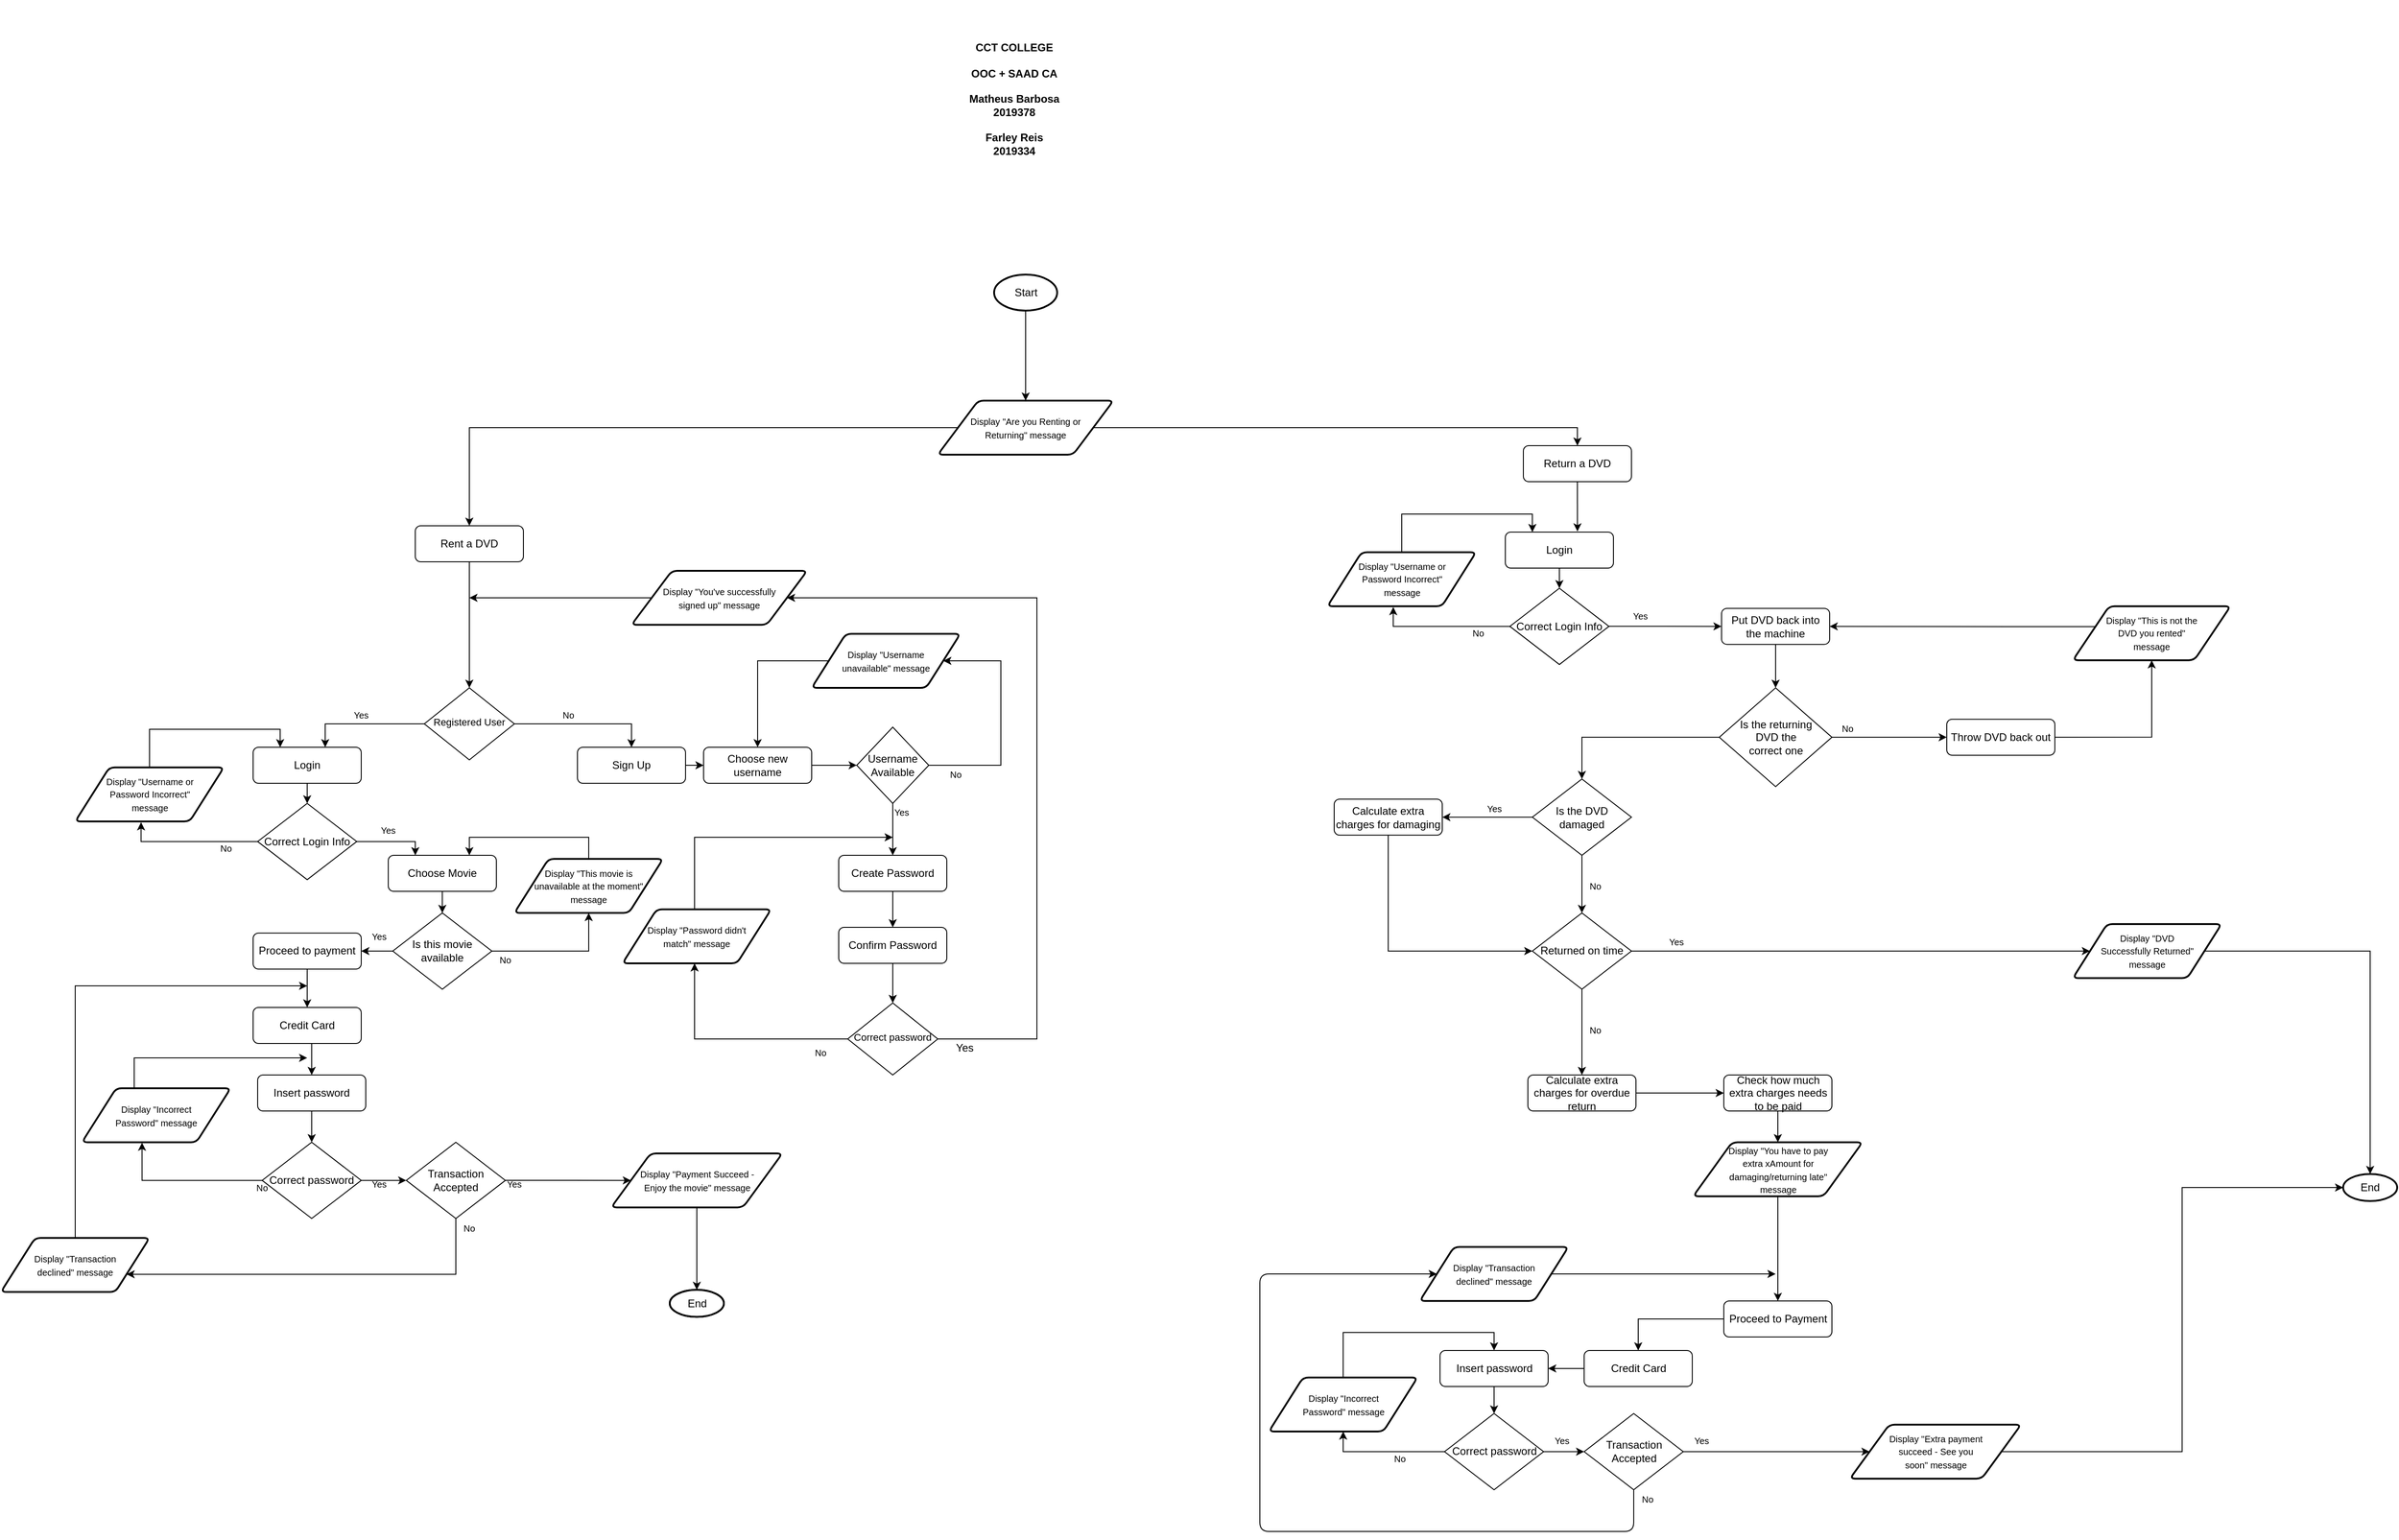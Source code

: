 <mxfile version="14.6.6" type="github">
  <diagram id="C5RBs43oDa-KdzZeNtuy" name="Page-1">
    <mxGraphModel dx="1106" dy="482" grid="1" gridSize="10" guides="1" tooltips="1" connect="1" arrows="1" fold="1" page="1" pageScale="1" pageWidth="827" pageHeight="1169" math="0" shadow="0">
      <root>
        <mxCell id="WIyWlLk6GJQsqaUBKTNV-0" />
        <mxCell id="WIyWlLk6GJQsqaUBKTNV-1" parent="WIyWlLk6GJQsqaUBKTNV-0" />
        <mxCell id="JfCPqrpS5iiKMBhqP7LI-0" style="edgeStyle=orthogonalEdgeStyle;rounded=0;orthogonalLoop=1;jettySize=auto;html=1;exitX=0.5;exitY=1;exitDx=0;exitDy=0;entryX=0.5;entryY=0;entryDx=0;entryDy=0;" parent="WIyWlLk6GJQsqaUBKTNV-1" source="JfCPqrpS5iiKMBhqP7LI-1" target="JfCPqrpS5iiKMBhqP7LI-4" edge="1">
          <mxGeometry relative="1" as="geometry" />
        </mxCell>
        <mxCell id="JfCPqrpS5iiKMBhqP7LI-1" value="Rent a DVD" style="rounded=1;whiteSpace=wrap;html=1;fontSize=12;glass=0;strokeWidth=1;shadow=0;" parent="WIyWlLk6GJQsqaUBKTNV-1" vertex="1">
          <mxGeometry x="470" y="1169" width="120" height="40" as="geometry" />
        </mxCell>
        <mxCell id="JfCPqrpS5iiKMBhqP7LI-2" style="edgeStyle=orthogonalEdgeStyle;rounded=0;orthogonalLoop=1;jettySize=auto;html=1;exitX=1;exitY=0.5;exitDx=0;exitDy=0;entryX=0.5;entryY=0;entryDx=0;entryDy=0;" parent="WIyWlLk6GJQsqaUBKTNV-1" source="JfCPqrpS5iiKMBhqP7LI-4" target="JfCPqrpS5iiKMBhqP7LI-5" edge="1">
          <mxGeometry relative="1" as="geometry" />
        </mxCell>
        <mxCell id="JfCPqrpS5iiKMBhqP7LI-3" style="edgeStyle=orthogonalEdgeStyle;rounded=0;orthogonalLoop=1;jettySize=auto;html=1;exitX=0;exitY=0.5;exitDx=0;exitDy=0;" parent="WIyWlLk6GJQsqaUBKTNV-1" source="JfCPqrpS5iiKMBhqP7LI-4" target="JfCPqrpS5iiKMBhqP7LI-27" edge="1">
          <mxGeometry relative="1" as="geometry">
            <Array as="points">
              <mxPoint x="370" y="1389" />
            </Array>
          </mxGeometry>
        </mxCell>
        <mxCell id="JfCPqrpS5iiKMBhqP7LI-4" value="&lt;font style=&quot;font-size: 11px&quot;&gt;Registered User&lt;/font&gt;" style="rhombus;whiteSpace=wrap;html=1;shadow=0;fontFamily=Helvetica;fontSize=12;align=center;strokeWidth=1;spacing=6;spacingTop=-4;" parent="WIyWlLk6GJQsqaUBKTNV-1" vertex="1">
          <mxGeometry x="480" y="1349" width="100" height="80" as="geometry" />
        </mxCell>
        <mxCell id="JfCPqrpS5iiKMBhqP7LI-5" value="Sign Up" style="rounded=1;whiteSpace=wrap;html=1;fontSize=12;glass=0;strokeWidth=1;shadow=0;" parent="WIyWlLk6GJQsqaUBKTNV-1" vertex="1">
          <mxGeometry x="650" y="1415" width="120" height="40" as="geometry" />
        </mxCell>
        <mxCell id="JfCPqrpS5iiKMBhqP7LI-7" value="" style="endArrow=classic;html=1;exitX=1;exitY=0.5;exitDx=0;exitDy=0;entryX=0;entryY=0.5;entryDx=0;entryDy=0;" parent="WIyWlLk6GJQsqaUBKTNV-1" source="JfCPqrpS5iiKMBhqP7LI-5" target="JfCPqrpS5iiKMBhqP7LI-9" edge="1">
          <mxGeometry width="50" height="50" relative="1" as="geometry">
            <mxPoint x="624" y="1535" as="sourcePoint" />
            <mxPoint x="904" y="1475" as="targetPoint" />
          </mxGeometry>
        </mxCell>
        <mxCell id="JfCPqrpS5iiKMBhqP7LI-8" style="edgeStyle=orthogonalEdgeStyle;rounded=0;orthogonalLoop=1;jettySize=auto;html=1;exitX=1;exitY=0.5;exitDx=0;exitDy=0;strokeColor=#000000;" parent="WIyWlLk6GJQsqaUBKTNV-1" source="JfCPqrpS5iiKMBhqP7LI-9" target="JfCPqrpS5iiKMBhqP7LI-13" edge="1">
          <mxGeometry relative="1" as="geometry">
            <mxPoint x="1144" y="1475.588" as="targetPoint" />
          </mxGeometry>
        </mxCell>
        <mxCell id="JfCPqrpS5iiKMBhqP7LI-9" value="Choose new username" style="rounded=1;whiteSpace=wrap;html=1;fillColor=#FFFFFF;" parent="WIyWlLk6GJQsqaUBKTNV-1" vertex="1">
          <mxGeometry x="790" y="1415" width="120" height="40" as="geometry" />
        </mxCell>
        <mxCell id="JfCPqrpS5iiKMBhqP7LI-10" value="&lt;font style=&quot;font-size: 10px&quot;&gt;No&lt;/font&gt;" style="text;html=1;strokeColor=none;fillColor=none;align=center;verticalAlign=middle;whiteSpace=wrap;rounded=0;" parent="WIyWlLk6GJQsqaUBKTNV-1" vertex="1">
          <mxGeometry x="620" y="1369" width="40" height="20" as="geometry" />
        </mxCell>
        <mxCell id="JfCPqrpS5iiKMBhqP7LI-11" style="edgeStyle=orthogonalEdgeStyle;rounded=0;orthogonalLoop=1;jettySize=auto;html=1;exitX=0.5;exitY=1;exitDx=0;exitDy=0;strokeColor=#000000;" parent="WIyWlLk6GJQsqaUBKTNV-1" source="JfCPqrpS5iiKMBhqP7LI-13" edge="1">
          <mxGeometry relative="1" as="geometry">
            <mxPoint x="1000" y="1535" as="targetPoint" />
          </mxGeometry>
        </mxCell>
        <mxCell id="JfCPqrpS5iiKMBhqP7LI-89" style="edgeStyle=orthogonalEdgeStyle;rounded=0;orthogonalLoop=1;jettySize=auto;html=1;exitX=1;exitY=0.5;exitDx=0;exitDy=0;entryX=1;entryY=0.5;entryDx=0;entryDy=0;" parent="WIyWlLk6GJQsqaUBKTNV-1" source="JfCPqrpS5iiKMBhqP7LI-13" target="JfCPqrpS5iiKMBhqP7LI-64" edge="1">
          <mxGeometry relative="1" as="geometry">
            <Array as="points">
              <mxPoint x="1120" y="1435" />
              <mxPoint x="1120" y="1319" />
            </Array>
          </mxGeometry>
        </mxCell>
        <mxCell id="JfCPqrpS5iiKMBhqP7LI-13" value="Username Available" style="rhombus;whiteSpace=wrap;html=1;" parent="WIyWlLk6GJQsqaUBKTNV-1" vertex="1">
          <mxGeometry x="960" y="1392.64" width="80" height="84.71" as="geometry" />
        </mxCell>
        <mxCell id="JfCPqrpS5iiKMBhqP7LI-14" value="&lt;font style=&quot;font-size: 10px&quot;&gt;Yes&lt;/font&gt;" style="text;html=1;strokeColor=none;fillColor=none;align=center;verticalAlign=middle;whiteSpace=wrap;rounded=0;" parent="WIyWlLk6GJQsqaUBKTNV-1" vertex="1">
          <mxGeometry x="990" y="1477.35" width="40" height="20" as="geometry" />
        </mxCell>
        <mxCell id="JfCPqrpS5iiKMBhqP7LI-15" value="Create Password" style="rounded=1;whiteSpace=wrap;html=1;fillColor=#FFFFFF;" parent="WIyWlLk6GJQsqaUBKTNV-1" vertex="1">
          <mxGeometry x="940" y="1535" width="120" height="40" as="geometry" />
        </mxCell>
        <mxCell id="JfCPqrpS5iiKMBhqP7LI-16" value="" style="endArrow=classic;html=1;strokeColor=#000000;exitX=0.5;exitY=1;exitDx=0;exitDy=0;" parent="WIyWlLk6GJQsqaUBKTNV-1" source="JfCPqrpS5iiKMBhqP7LI-23" edge="1">
          <mxGeometry width="50" height="50" relative="1" as="geometry">
            <mxPoint x="890" y="1475" as="sourcePoint" />
            <mxPoint x="1000" y="1635" as="targetPoint" />
          </mxGeometry>
        </mxCell>
        <mxCell id="JfCPqrpS5iiKMBhqP7LI-17" style="edgeStyle=orthogonalEdgeStyle;rounded=0;orthogonalLoop=1;jettySize=auto;html=1;exitX=0.5;exitY=1;exitDx=0;exitDy=0;strokeColor=#000000;entryX=0.5;entryY=0;entryDx=0;entryDy=0;" parent="WIyWlLk6GJQsqaUBKTNV-1" source="JfCPqrpS5iiKMBhqP7LI-23" target="JfCPqrpS5iiKMBhqP7LI-20" edge="1">
          <mxGeometry relative="1" as="geometry">
            <mxPoint x="1000.333" y="1675" as="targetPoint" />
          </mxGeometry>
        </mxCell>
        <mxCell id="JfCPqrpS5iiKMBhqP7LI-18" style="edgeStyle=orthogonalEdgeStyle;rounded=0;orthogonalLoop=1;jettySize=auto;html=1;exitX=0;exitY=0.5;exitDx=0;exitDy=0;strokeColor=#000000;" parent="WIyWlLk6GJQsqaUBKTNV-1" source="JfCPqrpS5iiKMBhqP7LI-65" edge="1">
          <mxGeometry relative="1" as="geometry">
            <mxPoint x="1000" y="1515" as="targetPoint" />
            <Array as="points">
              <mxPoint x="780" y="1515" />
            </Array>
          </mxGeometry>
        </mxCell>
        <mxCell id="JfCPqrpS5iiKMBhqP7LI-19" style="edgeStyle=orthogonalEdgeStyle;rounded=0;orthogonalLoop=1;jettySize=auto;html=1;exitX=1;exitY=0.5;exitDx=0;exitDy=0;" parent="WIyWlLk6GJQsqaUBKTNV-1" source="JfCPqrpS5iiKMBhqP7LI-67" edge="1">
          <mxGeometry relative="1" as="geometry">
            <mxPoint x="530" y="1249" as="targetPoint" />
            <Array as="points" />
          </mxGeometry>
        </mxCell>
        <mxCell id="JfCPqrpS5iiKMBhqP7LI-20" value="&lt;font style=&quot;font-size: 11px&quot;&gt;Correct password&lt;/font&gt;" style="rhombus;whiteSpace=wrap;html=1;shadow=0;fontFamily=Helvetica;fontSize=12;align=center;strokeWidth=1;spacing=6;spacingTop=-4;" parent="WIyWlLk6GJQsqaUBKTNV-1" vertex="1">
          <mxGeometry x="950" y="1699" width="100" height="80" as="geometry" />
        </mxCell>
        <mxCell id="JfCPqrpS5iiKMBhqP7LI-21" value="&lt;font style=&quot;font-size: 10px&quot;&gt;No&lt;/font&gt;" style="text;html=1;strokeColor=none;fillColor=none;align=center;verticalAlign=middle;whiteSpace=wrap;rounded=0;" parent="WIyWlLk6GJQsqaUBKTNV-1" vertex="1">
          <mxGeometry x="900" y="1744" width="40" height="20" as="geometry" />
        </mxCell>
        <mxCell id="JfCPqrpS5iiKMBhqP7LI-22" value="&lt;font style=&quot;font-size: 10px&quot;&gt;No&lt;/font&gt;" style="text;html=1;strokeColor=none;fillColor=none;align=center;verticalAlign=middle;whiteSpace=wrap;rounded=0;" parent="WIyWlLk6GJQsqaUBKTNV-1" vertex="1">
          <mxGeometry x="1050" y="1435" width="40" height="20" as="geometry" />
        </mxCell>
        <mxCell id="JfCPqrpS5iiKMBhqP7LI-23" value="Confirm Password" style="rounded=1;whiteSpace=wrap;html=1;fillColor=#FFFFFF;" parent="WIyWlLk6GJQsqaUBKTNV-1" vertex="1">
          <mxGeometry x="940" y="1615" width="120" height="40" as="geometry" />
        </mxCell>
        <mxCell id="JfCPqrpS5iiKMBhqP7LI-24" value="" style="endArrow=classic;html=1;strokeColor=#000000;exitX=0.5;exitY=1;exitDx=0;exitDy=0;" parent="WIyWlLk6GJQsqaUBKTNV-1" source="JfCPqrpS5iiKMBhqP7LI-15" target="JfCPqrpS5iiKMBhqP7LI-23" edge="1">
          <mxGeometry width="50" height="50" relative="1" as="geometry">
            <mxPoint x="1000.0" y="1575" as="sourcePoint" />
            <mxPoint x="1000.0" y="1635" as="targetPoint" />
          </mxGeometry>
        </mxCell>
        <mxCell id="JfCPqrpS5iiKMBhqP7LI-25" value="Yes" style="text;html=1;strokeColor=none;fillColor=none;align=center;verticalAlign=middle;whiteSpace=wrap;rounded=0;" parent="WIyWlLk6GJQsqaUBKTNV-1" vertex="1">
          <mxGeometry x="1060" y="1739" width="40" height="20" as="geometry" />
        </mxCell>
        <mxCell id="JfCPqrpS5iiKMBhqP7LI-26" style="edgeStyle=orthogonalEdgeStyle;rounded=0;orthogonalLoop=1;jettySize=auto;html=1;exitX=0.5;exitY=1;exitDx=0;exitDy=0;entryX=0.5;entryY=0;entryDx=0;entryDy=0;" parent="WIyWlLk6GJQsqaUBKTNV-1" source="JfCPqrpS5iiKMBhqP7LI-27" target="JfCPqrpS5iiKMBhqP7LI-31" edge="1">
          <mxGeometry relative="1" as="geometry" />
        </mxCell>
        <mxCell id="JfCPqrpS5iiKMBhqP7LI-27" value="Login" style="rounded=1;whiteSpace=wrap;html=1;fontSize=12;glass=0;strokeWidth=1;shadow=0;" parent="WIyWlLk6GJQsqaUBKTNV-1" vertex="1">
          <mxGeometry x="290" y="1415" width="120" height="40" as="geometry" />
        </mxCell>
        <mxCell id="JfCPqrpS5iiKMBhqP7LI-28" value="&lt;span style=&quot;font-size: 10px&quot;&gt;Yes&lt;/span&gt;" style="text;html=1;strokeColor=none;fillColor=none;align=center;verticalAlign=middle;whiteSpace=wrap;rounded=0;" parent="WIyWlLk6GJQsqaUBKTNV-1" vertex="1">
          <mxGeometry x="390" y="1369" width="40" height="20" as="geometry" />
        </mxCell>
        <mxCell id="JfCPqrpS5iiKMBhqP7LI-29" style="edgeStyle=orthogonalEdgeStyle;rounded=0;orthogonalLoop=1;jettySize=auto;html=1;exitX=1;exitY=0.5;exitDx=0;exitDy=0;entryX=0.25;entryY=0;entryDx=0;entryDy=0;" parent="WIyWlLk6GJQsqaUBKTNV-1" source="JfCPqrpS5iiKMBhqP7LI-31" target="JfCPqrpS5iiKMBhqP7LI-34" edge="1">
          <mxGeometry relative="1" as="geometry">
            <Array as="points">
              <mxPoint x="470" y="1520" />
            </Array>
          </mxGeometry>
        </mxCell>
        <mxCell id="JfCPqrpS5iiKMBhqP7LI-30" style="edgeStyle=orthogonalEdgeStyle;rounded=0;orthogonalLoop=1;jettySize=auto;html=1;exitX=0;exitY=0.5;exitDx=0;exitDy=0;entryX=0.443;entryY=1.015;entryDx=0;entryDy=0;entryPerimeter=0;" parent="WIyWlLk6GJQsqaUBKTNV-1" source="JfCPqrpS5iiKMBhqP7LI-31" target="JfCPqrpS5iiKMBhqP7LI-71" edge="1">
          <mxGeometry relative="1" as="geometry" />
        </mxCell>
        <mxCell id="JfCPqrpS5iiKMBhqP7LI-31" value="Correct Login Info" style="rhombus;whiteSpace=wrap;html=1;" parent="WIyWlLk6GJQsqaUBKTNV-1" vertex="1">
          <mxGeometry x="295" y="1477.35" width="110" height="84.71" as="geometry" />
        </mxCell>
        <mxCell id="JfCPqrpS5iiKMBhqP7LI-32" value="&lt;font style=&quot;font-size: 10px&quot;&gt;No&lt;/font&gt;" style="text;html=1;strokeColor=none;fillColor=none;align=center;verticalAlign=middle;whiteSpace=wrap;rounded=0;" parent="WIyWlLk6GJQsqaUBKTNV-1" vertex="1">
          <mxGeometry x="240" y="1517.35" width="40" height="20" as="geometry" />
        </mxCell>
        <mxCell id="JfCPqrpS5iiKMBhqP7LI-33" style="edgeStyle=orthogonalEdgeStyle;rounded=0;orthogonalLoop=1;jettySize=auto;html=1;exitX=0.5;exitY=1;exitDx=0;exitDy=0;entryX=0.5;entryY=0;entryDx=0;entryDy=0;" parent="WIyWlLk6GJQsqaUBKTNV-1" source="JfCPqrpS5iiKMBhqP7LI-34" target="JfCPqrpS5iiKMBhqP7LI-38" edge="1">
          <mxGeometry relative="1" as="geometry" />
        </mxCell>
        <mxCell id="JfCPqrpS5iiKMBhqP7LI-34" value="Choose Movie" style="rounded=1;whiteSpace=wrap;html=1;fontSize=12;glass=0;strokeWidth=1;shadow=0;" parent="WIyWlLk6GJQsqaUBKTNV-1" vertex="1">
          <mxGeometry x="440" y="1535" width="120" height="40" as="geometry" />
        </mxCell>
        <mxCell id="JfCPqrpS5iiKMBhqP7LI-35" value="&lt;span style=&quot;font-size: 10px&quot;&gt;Yes&lt;/span&gt;" style="text;html=1;strokeColor=none;fillColor=none;align=center;verticalAlign=middle;whiteSpace=wrap;rounded=0;" parent="WIyWlLk6GJQsqaUBKTNV-1" vertex="1">
          <mxGeometry x="420" y="1497.35" width="40" height="20" as="geometry" />
        </mxCell>
        <mxCell id="JfCPqrpS5iiKMBhqP7LI-36" style="edgeStyle=orthogonalEdgeStyle;rounded=0;orthogonalLoop=1;jettySize=auto;html=1;exitX=0;exitY=0.5;exitDx=0;exitDy=0;entryX=1;entryY=0.5;entryDx=0;entryDy=0;" parent="WIyWlLk6GJQsqaUBKTNV-1" source="JfCPqrpS5iiKMBhqP7LI-38" target="JfCPqrpS5iiKMBhqP7LI-41" edge="1">
          <mxGeometry relative="1" as="geometry" />
        </mxCell>
        <mxCell id="JfCPqrpS5iiKMBhqP7LI-37" style="edgeStyle=orthogonalEdgeStyle;rounded=0;orthogonalLoop=1;jettySize=auto;html=1;exitX=1;exitY=0.5;exitDx=0;exitDy=0;entryX=0.5;entryY=1;entryDx=0;entryDy=0;" parent="WIyWlLk6GJQsqaUBKTNV-1" source="JfCPqrpS5iiKMBhqP7LI-38" target="JfCPqrpS5iiKMBhqP7LI-73" edge="1">
          <mxGeometry relative="1" as="geometry" />
        </mxCell>
        <mxCell id="JfCPqrpS5iiKMBhqP7LI-38" value="Is this movie available" style="rhombus;whiteSpace=wrap;html=1;" parent="WIyWlLk6GJQsqaUBKTNV-1" vertex="1">
          <mxGeometry x="445" y="1599" width="110" height="84.71" as="geometry" />
        </mxCell>
        <mxCell id="JfCPqrpS5iiKMBhqP7LI-39" value="&lt;font style=&quot;font-size: 10px&quot;&gt;No&lt;/font&gt;" style="text;html=1;strokeColor=none;fillColor=none;align=center;verticalAlign=middle;whiteSpace=wrap;rounded=0;" parent="WIyWlLk6GJQsqaUBKTNV-1" vertex="1">
          <mxGeometry x="550" y="1641.36" width="40" height="20" as="geometry" />
        </mxCell>
        <mxCell id="JfCPqrpS5iiKMBhqP7LI-40" style="edgeStyle=orthogonalEdgeStyle;rounded=0;orthogonalLoop=1;jettySize=auto;html=1;exitX=0.5;exitY=1;exitDx=0;exitDy=0;" parent="WIyWlLk6GJQsqaUBKTNV-1" source="JfCPqrpS5iiKMBhqP7LI-41" edge="1">
          <mxGeometry relative="1" as="geometry">
            <mxPoint x="350" y="1704" as="targetPoint" />
          </mxGeometry>
        </mxCell>
        <mxCell id="JfCPqrpS5iiKMBhqP7LI-41" value="Proceed to payment" style="rounded=1;whiteSpace=wrap;html=1;fontSize=12;glass=0;strokeWidth=1;shadow=0;" parent="WIyWlLk6GJQsqaUBKTNV-1" vertex="1">
          <mxGeometry x="290" y="1621.36" width="120" height="40" as="geometry" />
        </mxCell>
        <mxCell id="JfCPqrpS5iiKMBhqP7LI-42" value="&lt;span style=&quot;font-size: 10px&quot;&gt;Yes&lt;/span&gt;" style="text;html=1;strokeColor=none;fillColor=none;align=center;verticalAlign=middle;whiteSpace=wrap;rounded=0;" parent="WIyWlLk6GJQsqaUBKTNV-1" vertex="1">
          <mxGeometry x="410" y="1615" width="40" height="20" as="geometry" />
        </mxCell>
        <mxCell id="PaC6_2iI37f2Zn_SKcgb-3" style="edgeStyle=orthogonalEdgeStyle;rounded=0;orthogonalLoop=1;jettySize=auto;html=1;exitX=0.5;exitY=1;exitDx=0;exitDy=0;entryX=0.5;entryY=0;entryDx=0;entryDy=0;" edge="1" parent="WIyWlLk6GJQsqaUBKTNV-1" source="JfCPqrpS5iiKMBhqP7LI-47" target="JfCPqrpS5iiKMBhqP7LI-53">
          <mxGeometry relative="1" as="geometry" />
        </mxCell>
        <mxCell id="JfCPqrpS5iiKMBhqP7LI-47" value="Credit Card" style="rounded=1;whiteSpace=wrap;html=1;fontSize=12;glass=0;strokeWidth=1;shadow=0;" parent="WIyWlLk6GJQsqaUBKTNV-1" vertex="1">
          <mxGeometry x="290" y="1704" width="120" height="40" as="geometry" />
        </mxCell>
        <mxCell id="JfCPqrpS5iiKMBhqP7LI-50" value="End" style="strokeWidth=2;html=1;shape=mxgraph.flowchart.start_1;whiteSpace=wrap;" parent="WIyWlLk6GJQsqaUBKTNV-1" vertex="1">
          <mxGeometry x="752.5" y="2017.65" width="60" height="30" as="geometry" />
        </mxCell>
        <mxCell id="JfCPqrpS5iiKMBhqP7LI-84" style="edgeStyle=orthogonalEdgeStyle;rounded=0;orthogonalLoop=1;jettySize=auto;html=1;exitX=0;exitY=0.5;exitDx=0;exitDy=0;entryX=0.5;entryY=0;entryDx=0;entryDy=0;startArrow=none;" parent="WIyWlLk6GJQsqaUBKTNV-1" source="JfCPqrpS5iiKMBhqP7LI-85" target="JfCPqrpS5iiKMBhqP7LI-1" edge="1">
          <mxGeometry relative="1" as="geometry" />
        </mxCell>
        <mxCell id="JfCPqrpS5iiKMBhqP7LI-87" style="edgeStyle=orthogonalEdgeStyle;rounded=0;orthogonalLoop=1;jettySize=auto;html=1;exitX=0.5;exitY=1;exitDx=0;exitDy=0;exitPerimeter=0;entryX=0.5;entryY=0;entryDx=0;entryDy=0;" parent="WIyWlLk6GJQsqaUBKTNV-1" source="JfCPqrpS5iiKMBhqP7LI-51" target="JfCPqrpS5iiKMBhqP7LI-85" edge="1">
          <mxGeometry relative="1" as="geometry" />
        </mxCell>
        <mxCell id="JfCPqrpS5iiKMBhqP7LI-51" value="Start" style="strokeWidth=2;html=1;shape=mxgraph.flowchart.start_1;whiteSpace=wrap;" parent="WIyWlLk6GJQsqaUBKTNV-1" vertex="1">
          <mxGeometry x="1112.5" y="890" width="70" height="40" as="geometry" />
        </mxCell>
        <mxCell id="PaC6_2iI37f2Zn_SKcgb-0" value="" style="edgeStyle=orthogonalEdgeStyle;rounded=0;orthogonalLoop=1;jettySize=auto;html=1;" edge="1" parent="WIyWlLk6GJQsqaUBKTNV-1" source="JfCPqrpS5iiKMBhqP7LI-53" target="JfCPqrpS5iiKMBhqP7LI-56">
          <mxGeometry relative="1" as="geometry" />
        </mxCell>
        <mxCell id="JfCPqrpS5iiKMBhqP7LI-53" value="Insert password" style="rounded=1;whiteSpace=wrap;html=1;fontSize=12;glass=0;strokeWidth=1;shadow=0;" parent="WIyWlLk6GJQsqaUBKTNV-1" vertex="1">
          <mxGeometry x="295" y="1779" width="120" height="40" as="geometry" />
        </mxCell>
        <mxCell id="JfCPqrpS5iiKMBhqP7LI-54" style="edgeStyle=orthogonalEdgeStyle;rounded=0;orthogonalLoop=1;jettySize=auto;html=1;exitX=1;exitY=0.5;exitDx=0;exitDy=0;entryX=0;entryY=0.5;entryDx=0;entryDy=0;" parent="WIyWlLk6GJQsqaUBKTNV-1" source="JfCPqrpS5iiKMBhqP7LI-56" target="JfCPqrpS5iiKMBhqP7LI-60" edge="1">
          <mxGeometry relative="1" as="geometry" />
        </mxCell>
        <mxCell id="PaC6_2iI37f2Zn_SKcgb-7" style="edgeStyle=orthogonalEdgeStyle;rounded=0;orthogonalLoop=1;jettySize=auto;html=1;exitX=0;exitY=0.5;exitDx=0;exitDy=0;entryX=0.404;entryY=1.008;entryDx=0;entryDy=0;entryPerimeter=0;" edge="1" parent="WIyWlLk6GJQsqaUBKTNV-1" source="JfCPqrpS5iiKMBhqP7LI-56" target="JfCPqrpS5iiKMBhqP7LI-75">
          <mxGeometry relative="1" as="geometry" />
        </mxCell>
        <mxCell id="JfCPqrpS5iiKMBhqP7LI-56" value="Correct password" style="rhombus;whiteSpace=wrap;html=1;" parent="WIyWlLk6GJQsqaUBKTNV-1" vertex="1">
          <mxGeometry x="300" y="1853.71" width="110" height="84.71" as="geometry" />
        </mxCell>
        <mxCell id="JfCPqrpS5iiKMBhqP7LI-57" value="&lt;font style=&quot;font-size: 10px&quot;&gt;No&lt;/font&gt;" style="text;html=1;strokeColor=none;fillColor=none;align=center;verticalAlign=middle;whiteSpace=wrap;rounded=0;" parent="WIyWlLk6GJQsqaUBKTNV-1" vertex="1">
          <mxGeometry x="280" y="1893.71" width="40" height="20" as="geometry" />
        </mxCell>
        <mxCell id="PaC6_2iI37f2Zn_SKcgb-8" style="edgeStyle=orthogonalEdgeStyle;rounded=0;orthogonalLoop=1;jettySize=auto;html=1;exitX=0.5;exitY=1;exitDx=0;exitDy=0;entryX=1;entryY=0.75;entryDx=0;entryDy=0;" edge="1" parent="WIyWlLk6GJQsqaUBKTNV-1" source="JfCPqrpS5iiKMBhqP7LI-60" target="JfCPqrpS5iiKMBhqP7LI-78">
          <mxGeometry relative="1" as="geometry">
            <Array as="points">
              <mxPoint x="515" y="2000" />
            </Array>
          </mxGeometry>
        </mxCell>
        <mxCell id="PaC6_2iI37f2Zn_SKcgb-11" value="" style="edgeStyle=orthogonalEdgeStyle;rounded=0;orthogonalLoop=1;jettySize=auto;html=1;" edge="1" parent="WIyWlLk6GJQsqaUBKTNV-1" source="JfCPqrpS5iiKMBhqP7LI-60" target="JfCPqrpS5iiKMBhqP7LI-77">
          <mxGeometry relative="1" as="geometry" />
        </mxCell>
        <mxCell id="JfCPqrpS5iiKMBhqP7LI-60" value="Transaction Accepted" style="rhombus;whiteSpace=wrap;html=1;" parent="WIyWlLk6GJQsqaUBKTNV-1" vertex="1">
          <mxGeometry x="460" y="1853.71" width="110" height="84.71" as="geometry" />
        </mxCell>
        <mxCell id="JfCPqrpS5iiKMBhqP7LI-61" value="&lt;span style=&quot;font-size: 10px&quot;&gt;Yes&lt;/span&gt;" style="text;html=1;strokeColor=none;fillColor=none;align=center;verticalAlign=middle;whiteSpace=wrap;rounded=0;" parent="WIyWlLk6GJQsqaUBKTNV-1" vertex="1">
          <mxGeometry x="410" y="1890" width="40" height="20" as="geometry" />
        </mxCell>
        <mxCell id="JfCPqrpS5iiKMBhqP7LI-63" style="edgeStyle=orthogonalEdgeStyle;rounded=0;orthogonalLoop=1;jettySize=auto;html=1;exitX=0;exitY=0.5;exitDx=0;exitDy=0;entryX=0.5;entryY=0;entryDx=0;entryDy=0;" parent="WIyWlLk6GJQsqaUBKTNV-1" source="JfCPqrpS5iiKMBhqP7LI-64" target="JfCPqrpS5iiKMBhqP7LI-9" edge="1">
          <mxGeometry relative="1" as="geometry">
            <Array as="points">
              <mxPoint x="850" y="1319" />
            </Array>
          </mxGeometry>
        </mxCell>
        <mxCell id="JfCPqrpS5iiKMBhqP7LI-64" value="&lt;font style=&quot;font-size: 10px&quot;&gt;Display &quot;Username&lt;br&gt;unavailable&quot; message&lt;/font&gt;" style="shape=parallelogram;html=1;strokeWidth=2;perimeter=parallelogramPerimeter;whiteSpace=wrap;rounded=1;arcSize=12;size=0.23;" parent="WIyWlLk6GJQsqaUBKTNV-1" vertex="1">
          <mxGeometry x="910" y="1289" width="165" height="60" as="geometry" />
        </mxCell>
        <mxCell id="JfCPqrpS5iiKMBhqP7LI-65" value="&lt;font style=&quot;font-size: 10px&quot;&gt;Display &quot;Password didn&#39;t&lt;br&gt;match&quot; message&lt;/font&gt;" style="shape=parallelogram;html=1;strokeWidth=2;perimeter=parallelogramPerimeter;whiteSpace=wrap;rounded=1;arcSize=12;size=0.23;" parent="WIyWlLk6GJQsqaUBKTNV-1" vertex="1">
          <mxGeometry x="700" y="1595" width="165" height="60" as="geometry" />
        </mxCell>
        <mxCell id="JfCPqrpS5iiKMBhqP7LI-66" style="edgeStyle=orthogonalEdgeStyle;rounded=0;orthogonalLoop=1;jettySize=auto;html=1;exitX=0;exitY=0.5;exitDx=0;exitDy=0;strokeColor=#000000;" parent="WIyWlLk6GJQsqaUBKTNV-1" source="JfCPqrpS5iiKMBhqP7LI-20" target="JfCPqrpS5iiKMBhqP7LI-65" edge="1">
          <mxGeometry relative="1" as="geometry">
            <mxPoint x="1000" y="1515" as="targetPoint" />
            <Array as="points">
              <mxPoint x="780" y="1739" />
            </Array>
            <mxPoint x="950" y="1739" as="sourcePoint" />
          </mxGeometry>
        </mxCell>
        <mxCell id="JfCPqrpS5iiKMBhqP7LI-67" value="&lt;font style=&quot;font-size: 10px&quot;&gt;Display &quot;You&#39;ve successfully&lt;br&gt;signed up&quot; message&lt;/font&gt;" style="shape=parallelogram;html=1;strokeWidth=2;perimeter=parallelogramPerimeter;whiteSpace=wrap;rounded=1;arcSize=12;size=0.23;" parent="WIyWlLk6GJQsqaUBKTNV-1" vertex="1">
          <mxGeometry x="710" y="1219" width="195" height="60" as="geometry" />
        </mxCell>
        <mxCell id="JfCPqrpS5iiKMBhqP7LI-68" style="edgeStyle=orthogonalEdgeStyle;rounded=0;orthogonalLoop=1;jettySize=auto;html=1;exitX=1;exitY=0.5;exitDx=0;exitDy=0;" parent="WIyWlLk6GJQsqaUBKTNV-1" source="JfCPqrpS5iiKMBhqP7LI-20" target="JfCPqrpS5iiKMBhqP7LI-67" edge="1">
          <mxGeometry relative="1" as="geometry">
            <mxPoint x="530" y="1249" as="targetPoint" />
            <mxPoint x="1050" y="1739" as="sourcePoint" />
            <Array as="points">
              <mxPoint x="1160" y="1739" />
              <mxPoint x="1160" y="1249" />
            </Array>
          </mxGeometry>
        </mxCell>
        <mxCell id="JfCPqrpS5iiKMBhqP7LI-69" value="&lt;b&gt;CCT COLLEGE&lt;/b&gt;&lt;br&gt;&lt;br&gt;&lt;b&gt;OOC + SAAD CA&lt;/b&gt;&lt;br&gt;&lt;br&gt;&lt;b&gt;Matheus Barbosa 2019378&lt;/b&gt;&lt;br&gt;&lt;br&gt;&lt;b&gt;Farley Reis &lt;br&gt;2019334&lt;/b&gt;" style="text;html=1;strokeColor=none;fillColor=none;align=center;verticalAlign=middle;whiteSpace=wrap;rounded=0;" parent="WIyWlLk6GJQsqaUBKTNV-1" vertex="1">
          <mxGeometry x="1060" y="585" width="150" height="220" as="geometry" />
        </mxCell>
        <mxCell id="JfCPqrpS5iiKMBhqP7LI-70" style="edgeStyle=orthogonalEdgeStyle;rounded=0;orthogonalLoop=1;jettySize=auto;html=1;exitX=0.5;exitY=0;exitDx=0;exitDy=0;entryX=0.25;entryY=0;entryDx=0;entryDy=0;" parent="WIyWlLk6GJQsqaUBKTNV-1" source="JfCPqrpS5iiKMBhqP7LI-71" target="JfCPqrpS5iiKMBhqP7LI-27" edge="1">
          <mxGeometry relative="1" as="geometry" />
        </mxCell>
        <mxCell id="JfCPqrpS5iiKMBhqP7LI-71" value="&lt;font style=&quot;font-size: 10px&quot;&gt;Display &quot;Username or &lt;br&gt;Password Incorrect&quot;&lt;br&gt;message&lt;/font&gt;" style="shape=parallelogram;html=1;strokeWidth=2;perimeter=parallelogramPerimeter;whiteSpace=wrap;rounded=1;arcSize=12;size=0.23;" parent="WIyWlLk6GJQsqaUBKTNV-1" vertex="1">
          <mxGeometry x="92.5" y="1437.35" width="165" height="60" as="geometry" />
        </mxCell>
        <mxCell id="JfCPqrpS5iiKMBhqP7LI-72" style="edgeStyle=orthogonalEdgeStyle;rounded=0;orthogonalLoop=1;jettySize=auto;html=1;exitX=0.5;exitY=0;exitDx=0;exitDy=0;entryX=0.75;entryY=0;entryDx=0;entryDy=0;" parent="WIyWlLk6GJQsqaUBKTNV-1" source="JfCPqrpS5iiKMBhqP7LI-73" target="JfCPqrpS5iiKMBhqP7LI-34" edge="1">
          <mxGeometry relative="1" as="geometry" />
        </mxCell>
        <mxCell id="JfCPqrpS5iiKMBhqP7LI-73" value="&lt;font style=&quot;font-size: 10px&quot;&gt;Display &quot;This movie is&lt;br&gt;unavailable at the moment&quot;&lt;br&gt;message&lt;/font&gt;" style="shape=parallelogram;html=1;strokeWidth=2;perimeter=parallelogramPerimeter;whiteSpace=wrap;rounded=1;arcSize=12;size=0.23;" parent="WIyWlLk6GJQsqaUBKTNV-1" vertex="1">
          <mxGeometry x="580" y="1539" width="165" height="60" as="geometry" />
        </mxCell>
        <mxCell id="PaC6_2iI37f2Zn_SKcgb-6" style="edgeStyle=orthogonalEdgeStyle;rounded=0;orthogonalLoop=1;jettySize=auto;html=1;exitX=0.5;exitY=0;exitDx=0;exitDy=0;" edge="1" parent="WIyWlLk6GJQsqaUBKTNV-1" source="JfCPqrpS5iiKMBhqP7LI-75">
          <mxGeometry relative="1" as="geometry">
            <mxPoint x="350.0" y="1760" as="targetPoint" />
            <Array as="points">
              <mxPoint x="158" y="1760" />
            </Array>
          </mxGeometry>
        </mxCell>
        <mxCell id="JfCPqrpS5iiKMBhqP7LI-75" value="&lt;font style=&quot;font-size: 10px&quot;&gt;Display &quot;Incorrect&lt;br&gt;Password&quot; message&lt;/font&gt;" style="shape=parallelogram;html=1;strokeWidth=2;perimeter=parallelogramPerimeter;whiteSpace=wrap;rounded=1;arcSize=12;size=0.23;" parent="WIyWlLk6GJQsqaUBKTNV-1" vertex="1">
          <mxGeometry x="100" y="1793.71" width="165" height="60" as="geometry" />
        </mxCell>
        <mxCell id="JfCPqrpS5iiKMBhqP7LI-76" style="edgeStyle=orthogonalEdgeStyle;rounded=0;orthogonalLoop=1;jettySize=auto;html=1;exitX=0.5;exitY=1;exitDx=0;exitDy=0;" parent="WIyWlLk6GJQsqaUBKTNV-1" source="JfCPqrpS5iiKMBhqP7LI-77" target="JfCPqrpS5iiKMBhqP7LI-50" edge="1">
          <mxGeometry relative="1" as="geometry" />
        </mxCell>
        <mxCell id="JfCPqrpS5iiKMBhqP7LI-77" value="&lt;font style=&quot;font-size: 10px&quot;&gt;Display &quot;Payment Succeed - &lt;br&gt;Enjoy the movie&quot; message&lt;/font&gt;" style="shape=parallelogram;html=1;strokeWidth=2;perimeter=parallelogramPerimeter;whiteSpace=wrap;rounded=1;arcSize=12;size=0.23;" parent="WIyWlLk6GJQsqaUBKTNV-1" vertex="1">
          <mxGeometry x="687.5" y="1866.07" width="190" height="60" as="geometry" />
        </mxCell>
        <mxCell id="PaC6_2iI37f2Zn_SKcgb-9" style="edgeStyle=orthogonalEdgeStyle;rounded=0;orthogonalLoop=1;jettySize=auto;html=1;exitX=0.5;exitY=0;exitDx=0;exitDy=0;" edge="1" parent="WIyWlLk6GJQsqaUBKTNV-1" source="JfCPqrpS5iiKMBhqP7LI-78">
          <mxGeometry relative="1" as="geometry">
            <mxPoint x="350.0" y="1680" as="targetPoint" />
            <Array as="points">
              <mxPoint x="92" y="1680" />
            </Array>
          </mxGeometry>
        </mxCell>
        <mxCell id="JfCPqrpS5iiKMBhqP7LI-78" value="&lt;font style=&quot;font-size: 10px&quot;&gt;Display &quot;Transaction&lt;br&gt;declined&quot; message&lt;/font&gt;" style="shape=parallelogram;html=1;strokeWidth=2;perimeter=parallelogramPerimeter;whiteSpace=wrap;rounded=1;arcSize=12;size=0.23;" parent="WIyWlLk6GJQsqaUBKTNV-1" vertex="1">
          <mxGeometry x="10" y="1960.0" width="165" height="60" as="geometry" />
        </mxCell>
        <mxCell id="JfCPqrpS5iiKMBhqP7LI-96" style="edgeStyle=orthogonalEdgeStyle;rounded=0;orthogonalLoop=1;jettySize=auto;html=1;exitX=1;exitY=0.5;exitDx=0;exitDy=0;" parent="WIyWlLk6GJQsqaUBKTNV-1" source="JfCPqrpS5iiKMBhqP7LI-85" target="JfCPqrpS5iiKMBhqP7LI-95" edge="1">
          <mxGeometry relative="1" as="geometry">
            <Array as="points">
              <mxPoint x="1760" y="1060" />
            </Array>
          </mxGeometry>
        </mxCell>
        <mxCell id="JfCPqrpS5iiKMBhqP7LI-85" value="&lt;font style=&quot;font-size: 10px&quot;&gt;Display &quot;Are you Renting or &lt;br&gt;Returning&quot; message&lt;/font&gt;" style="shape=parallelogram;html=1;strokeWidth=2;perimeter=parallelogramPerimeter;whiteSpace=wrap;rounded=1;arcSize=12;size=0.23;" parent="WIyWlLk6GJQsqaUBKTNV-1" vertex="1">
          <mxGeometry x="1050" y="1030" width="195" height="60" as="geometry" />
        </mxCell>
        <mxCell id="JfCPqrpS5iiKMBhqP7LI-112" style="edgeStyle=orthogonalEdgeStyle;rounded=0;orthogonalLoop=1;jettySize=auto;html=1;exitX=0.5;exitY=1;exitDx=0;exitDy=0;entryX=0.667;entryY=-0.018;entryDx=0;entryDy=0;entryPerimeter=0;" parent="WIyWlLk6GJQsqaUBKTNV-1" source="JfCPqrpS5iiKMBhqP7LI-95" target="JfCPqrpS5iiKMBhqP7LI-104" edge="1">
          <mxGeometry relative="1" as="geometry" />
        </mxCell>
        <mxCell id="JfCPqrpS5iiKMBhqP7LI-95" value="Return a DVD" style="rounded=1;whiteSpace=wrap;html=1;fillColor=#FFFFFF;" parent="WIyWlLk6GJQsqaUBKTNV-1" vertex="1">
          <mxGeometry x="1700" y="1080" width="120" height="40" as="geometry" />
        </mxCell>
        <mxCell id="JfCPqrpS5iiKMBhqP7LI-103" style="edgeStyle=orthogonalEdgeStyle;rounded=0;orthogonalLoop=1;jettySize=auto;html=1;exitX=0.5;exitY=1;exitDx=0;exitDy=0;entryX=0.5;entryY=0;entryDx=0;entryDy=0;" parent="WIyWlLk6GJQsqaUBKTNV-1" source="JfCPqrpS5iiKMBhqP7LI-104" target="JfCPqrpS5iiKMBhqP7LI-107" edge="1">
          <mxGeometry relative="1" as="geometry" />
        </mxCell>
        <mxCell id="JfCPqrpS5iiKMBhqP7LI-104" value="Login" style="rounded=1;whiteSpace=wrap;html=1;fontSize=12;glass=0;strokeWidth=1;shadow=0;" parent="WIyWlLk6GJQsqaUBKTNV-1" vertex="1">
          <mxGeometry x="1680" y="1176" width="120" height="40" as="geometry" />
        </mxCell>
        <mxCell id="JfCPqrpS5iiKMBhqP7LI-105" value="&lt;span style=&quot;font-size: 10px&quot;&gt;Yes&lt;/span&gt;" style="text;html=1;strokeColor=none;fillColor=none;align=center;verticalAlign=middle;whiteSpace=wrap;rounded=0;" parent="WIyWlLk6GJQsqaUBKTNV-1" vertex="1">
          <mxGeometry x="1810" y="1259" width="40" height="20" as="geometry" />
        </mxCell>
        <mxCell id="JfCPqrpS5iiKMBhqP7LI-106" style="edgeStyle=orthogonalEdgeStyle;rounded=0;orthogonalLoop=1;jettySize=auto;html=1;exitX=0;exitY=0.5;exitDx=0;exitDy=0;entryX=0.443;entryY=1.015;entryDx=0;entryDy=0;entryPerimeter=0;" parent="WIyWlLk6GJQsqaUBKTNV-1" source="JfCPqrpS5iiKMBhqP7LI-107" target="JfCPqrpS5iiKMBhqP7LI-110" edge="1">
          <mxGeometry relative="1" as="geometry" />
        </mxCell>
        <mxCell id="JfCPqrpS5iiKMBhqP7LI-114" value="" style="edgeStyle=orthogonalEdgeStyle;rounded=0;orthogonalLoop=1;jettySize=auto;html=1;" parent="WIyWlLk6GJQsqaUBKTNV-1" source="JfCPqrpS5iiKMBhqP7LI-107" target="JfCPqrpS5iiKMBhqP7LI-113" edge="1">
          <mxGeometry relative="1" as="geometry" />
        </mxCell>
        <mxCell id="JfCPqrpS5iiKMBhqP7LI-107" value="Correct Login Info" style="rhombus;whiteSpace=wrap;html=1;" parent="WIyWlLk6GJQsqaUBKTNV-1" vertex="1">
          <mxGeometry x="1685" y="1238.35" width="110" height="84.71" as="geometry" />
        </mxCell>
        <mxCell id="JfCPqrpS5iiKMBhqP7LI-108" value="&lt;font style=&quot;font-size: 10px&quot;&gt;No&lt;/font&gt;" style="text;html=1;strokeColor=none;fillColor=none;align=center;verticalAlign=middle;whiteSpace=wrap;rounded=0;" parent="WIyWlLk6GJQsqaUBKTNV-1" vertex="1">
          <mxGeometry x="1630" y="1278.35" width="40" height="20" as="geometry" />
        </mxCell>
        <mxCell id="JfCPqrpS5iiKMBhqP7LI-109" style="edgeStyle=orthogonalEdgeStyle;rounded=0;orthogonalLoop=1;jettySize=auto;html=1;exitX=0.5;exitY=0;exitDx=0;exitDy=0;entryX=0.25;entryY=0;entryDx=0;entryDy=0;" parent="WIyWlLk6GJQsqaUBKTNV-1" source="JfCPqrpS5iiKMBhqP7LI-110" target="JfCPqrpS5iiKMBhqP7LI-104" edge="1">
          <mxGeometry relative="1" as="geometry" />
        </mxCell>
        <mxCell id="JfCPqrpS5iiKMBhqP7LI-110" value="&lt;font style=&quot;font-size: 10px&quot;&gt;Display &quot;Username or &lt;br&gt;Password Incorrect&quot;&lt;br&gt;message&lt;/font&gt;" style="shape=parallelogram;html=1;strokeWidth=2;perimeter=parallelogramPerimeter;whiteSpace=wrap;rounded=1;arcSize=12;size=0.23;" parent="WIyWlLk6GJQsqaUBKTNV-1" vertex="1">
          <mxGeometry x="1482.5" y="1198.35" width="165" height="60" as="geometry" />
        </mxCell>
        <mxCell id="JfCPqrpS5iiKMBhqP7LI-117" value="" style="edgeStyle=orthogonalEdgeStyle;rounded=0;orthogonalLoop=1;jettySize=auto;html=1;" parent="WIyWlLk6GJQsqaUBKTNV-1" source="JfCPqrpS5iiKMBhqP7LI-113" target="JfCPqrpS5iiKMBhqP7LI-116" edge="1">
          <mxGeometry relative="1" as="geometry" />
        </mxCell>
        <mxCell id="JfCPqrpS5iiKMBhqP7LI-113" value="Put DVD back into&lt;br&gt;the machine" style="rounded=1;whiteSpace=wrap;html=1;fontSize=12;glass=0;strokeWidth=1;shadow=0;" parent="WIyWlLk6GJQsqaUBKTNV-1" vertex="1">
          <mxGeometry x="1920" y="1260.7" width="120" height="40" as="geometry" />
        </mxCell>
        <mxCell id="JfCPqrpS5iiKMBhqP7LI-120" value="" style="edgeStyle=orthogonalEdgeStyle;rounded=0;orthogonalLoop=1;jettySize=auto;html=1;entryX=0;entryY=0.5;entryDx=0;entryDy=0;" parent="WIyWlLk6GJQsqaUBKTNV-1" source="JfCPqrpS5iiKMBhqP7LI-116" target="JfCPqrpS5iiKMBhqP7LI-118" edge="1">
          <mxGeometry relative="1" as="geometry">
            <mxPoint x="2145" y="1403.941" as="targetPoint" />
          </mxGeometry>
        </mxCell>
        <mxCell id="JfCPqrpS5iiKMBhqP7LI-130" style="edgeStyle=orthogonalEdgeStyle;rounded=0;orthogonalLoop=1;jettySize=auto;html=1;exitX=0;exitY=0.5;exitDx=0;exitDy=0;entryX=0.5;entryY=0;entryDx=0;entryDy=0;" parent="WIyWlLk6GJQsqaUBKTNV-1" source="JfCPqrpS5iiKMBhqP7LI-116" target="JfCPqrpS5iiKMBhqP7LI-129" edge="1">
          <mxGeometry relative="1" as="geometry" />
        </mxCell>
        <mxCell id="JfCPqrpS5iiKMBhqP7LI-116" value="Is the returning&lt;br&gt;DVD the&lt;br&gt;correct one" style="rhombus;whiteSpace=wrap;html=1;" parent="WIyWlLk6GJQsqaUBKTNV-1" vertex="1">
          <mxGeometry x="1917.5" y="1349" width="125" height="109.71" as="geometry" />
        </mxCell>
        <mxCell id="JfCPqrpS5iiKMBhqP7LI-124" style="edgeStyle=orthogonalEdgeStyle;rounded=0;orthogonalLoop=1;jettySize=auto;html=1;exitX=1;exitY=0.5;exitDx=0;exitDy=0;entryX=0.5;entryY=1;entryDx=0;entryDy=0;" parent="WIyWlLk6GJQsqaUBKTNV-1" source="JfCPqrpS5iiKMBhqP7LI-118" target="JfCPqrpS5iiKMBhqP7LI-123" edge="1">
          <mxGeometry relative="1" as="geometry" />
        </mxCell>
        <mxCell id="JfCPqrpS5iiKMBhqP7LI-118" value="Throw DVD back out" style="rounded=1;whiteSpace=wrap;html=1;fontSize=12;glass=0;strokeWidth=1;shadow=0;" parent="WIyWlLk6GJQsqaUBKTNV-1" vertex="1">
          <mxGeometry x="2170" y="1383.85" width="120" height="40" as="geometry" />
        </mxCell>
        <mxCell id="JfCPqrpS5iiKMBhqP7LI-121" value="&lt;font style=&quot;font-size: 10px&quot;&gt;No&lt;/font&gt;" style="text;html=1;strokeColor=none;fillColor=none;align=center;verticalAlign=middle;whiteSpace=wrap;rounded=0;" parent="WIyWlLk6GJQsqaUBKTNV-1" vertex="1">
          <mxGeometry x="2040" y="1383.85" width="40" height="20" as="geometry" />
        </mxCell>
        <mxCell id="JfCPqrpS5iiKMBhqP7LI-125" style="edgeStyle=orthogonalEdgeStyle;rounded=0;orthogonalLoop=1;jettySize=auto;html=1;entryX=1;entryY=0.5;entryDx=0;entryDy=0;" parent="WIyWlLk6GJQsqaUBKTNV-1" source="JfCPqrpS5iiKMBhqP7LI-123" target="JfCPqrpS5iiKMBhqP7LI-113" edge="1">
          <mxGeometry relative="1" as="geometry">
            <Array as="points">
              <mxPoint x="2240" y="1281" />
              <mxPoint x="2240" y="1281" />
            </Array>
          </mxGeometry>
        </mxCell>
        <mxCell id="JfCPqrpS5iiKMBhqP7LI-123" value="&lt;font style=&quot;font-size: 10px&quot;&gt;Display &quot;This is not the&lt;br&gt;DVD you rented&quot;&lt;br&gt;message&lt;/font&gt;" style="shape=parallelogram;html=1;strokeWidth=2;perimeter=parallelogramPerimeter;whiteSpace=wrap;rounded=1;arcSize=12;size=0.23;" parent="WIyWlLk6GJQsqaUBKTNV-1" vertex="1">
          <mxGeometry x="2310" y="1258.35" width="175" height="60" as="geometry" />
        </mxCell>
        <mxCell id="JfCPqrpS5iiKMBhqP7LI-132" style="edgeStyle=orthogonalEdgeStyle;rounded=0;orthogonalLoop=1;jettySize=auto;html=1;exitX=0;exitY=0.5;exitDx=0;exitDy=0;entryX=1;entryY=0.5;entryDx=0;entryDy=0;" parent="WIyWlLk6GJQsqaUBKTNV-1" source="JfCPqrpS5iiKMBhqP7LI-129" target="JfCPqrpS5iiKMBhqP7LI-131" edge="1">
          <mxGeometry relative="1" as="geometry" />
        </mxCell>
        <mxCell id="JfCPqrpS5iiKMBhqP7LI-137" style="edgeStyle=orthogonalEdgeStyle;rounded=0;orthogonalLoop=1;jettySize=auto;html=1;exitX=0.5;exitY=1;exitDx=0;exitDy=0;entryX=0.5;entryY=0;entryDx=0;entryDy=0;" parent="WIyWlLk6GJQsqaUBKTNV-1" source="JfCPqrpS5iiKMBhqP7LI-129" target="JfCPqrpS5iiKMBhqP7LI-136" edge="1">
          <mxGeometry relative="1" as="geometry" />
        </mxCell>
        <mxCell id="JfCPqrpS5iiKMBhqP7LI-129" value="Is the DVD&lt;br&gt;damaged" style="rhombus;whiteSpace=wrap;html=1;" parent="WIyWlLk6GJQsqaUBKTNV-1" vertex="1">
          <mxGeometry x="1710" y="1450.29" width="110" height="84.71" as="geometry" />
        </mxCell>
        <mxCell id="JfCPqrpS5iiKMBhqP7LI-142" style="edgeStyle=orthogonalEdgeStyle;rounded=0;orthogonalLoop=1;jettySize=auto;html=1;exitX=0.5;exitY=1;exitDx=0;exitDy=0;entryX=0;entryY=0.5;entryDx=0;entryDy=0;" parent="WIyWlLk6GJQsqaUBKTNV-1" source="JfCPqrpS5iiKMBhqP7LI-131" target="JfCPqrpS5iiKMBhqP7LI-136" edge="1">
          <mxGeometry relative="1" as="geometry" />
        </mxCell>
        <mxCell id="JfCPqrpS5iiKMBhqP7LI-131" value="Calculate extra charges for damaging" style="rounded=1;whiteSpace=wrap;html=1;fontSize=12;glass=0;strokeWidth=1;shadow=0;" parent="WIyWlLk6GJQsqaUBKTNV-1" vertex="1">
          <mxGeometry x="1490" y="1472.64" width="120" height="40" as="geometry" />
        </mxCell>
        <mxCell id="JfCPqrpS5iiKMBhqP7LI-133" value="&lt;span style=&quot;font-size: 10px&quot;&gt;Yes&lt;/span&gt;" style="text;html=1;strokeColor=none;fillColor=none;align=center;verticalAlign=middle;whiteSpace=wrap;rounded=0;" parent="WIyWlLk6GJQsqaUBKTNV-1" vertex="1">
          <mxGeometry x="1647.5" y="1472.64" width="40" height="20" as="geometry" />
        </mxCell>
        <mxCell id="JfCPqrpS5iiKMBhqP7LI-140" style="edgeStyle=orthogonalEdgeStyle;rounded=0;orthogonalLoop=1;jettySize=auto;html=1;exitX=1;exitY=0.5;exitDx=0;exitDy=0;entryX=0;entryY=0.5;entryDx=0;entryDy=0;" parent="WIyWlLk6GJQsqaUBKTNV-1" source="JfCPqrpS5iiKMBhqP7LI-136" target="JfCPqrpS5iiKMBhqP7LI-139" edge="1">
          <mxGeometry relative="1" as="geometry" />
        </mxCell>
        <mxCell id="JfCPqrpS5iiKMBhqP7LI-147" value="" style="edgeStyle=orthogonalEdgeStyle;rounded=0;orthogonalLoop=1;jettySize=auto;html=1;" parent="WIyWlLk6GJQsqaUBKTNV-1" source="JfCPqrpS5iiKMBhqP7LI-136" target="JfCPqrpS5iiKMBhqP7LI-146" edge="1">
          <mxGeometry relative="1" as="geometry" />
        </mxCell>
        <mxCell id="JfCPqrpS5iiKMBhqP7LI-136" value="Returned on time" style="rhombus;whiteSpace=wrap;html=1;" parent="WIyWlLk6GJQsqaUBKTNV-1" vertex="1">
          <mxGeometry x="1710" y="1599.01" width="110" height="84.71" as="geometry" />
        </mxCell>
        <mxCell id="JfCPqrpS5iiKMBhqP7LI-138" value="&lt;font style=&quot;font-size: 10px&quot;&gt;No&lt;/font&gt;" style="text;html=1;strokeColor=none;fillColor=none;align=center;verticalAlign=middle;whiteSpace=wrap;rounded=0;" parent="WIyWlLk6GJQsqaUBKTNV-1" vertex="1">
          <mxGeometry x="1760" y="1559" width="40" height="20" as="geometry" />
        </mxCell>
        <mxCell id="JfCPqrpS5iiKMBhqP7LI-194" style="edgeStyle=orthogonalEdgeStyle;rounded=0;orthogonalLoop=1;jettySize=auto;html=1;exitX=1;exitY=0.5;exitDx=0;exitDy=0;entryX=0.5;entryY=0;entryDx=0;entryDy=0;entryPerimeter=0;" parent="WIyWlLk6GJQsqaUBKTNV-1" source="JfCPqrpS5iiKMBhqP7LI-139" target="JfCPqrpS5iiKMBhqP7LI-192" edge="1">
          <mxGeometry relative="1" as="geometry" />
        </mxCell>
        <mxCell id="JfCPqrpS5iiKMBhqP7LI-139" value="&lt;font style=&quot;font-size: 10px&quot;&gt;Display &quot;DVD &lt;br&gt;Successfully Returned&quot;&lt;br&gt;message&lt;/font&gt;" style="shape=parallelogram;html=1;strokeWidth=2;perimeter=parallelogramPerimeter;whiteSpace=wrap;rounded=1;arcSize=12;size=0.23;" parent="WIyWlLk6GJQsqaUBKTNV-1" vertex="1">
          <mxGeometry x="2310" y="1611.36" width="165" height="60" as="geometry" />
        </mxCell>
        <mxCell id="JfCPqrpS5iiKMBhqP7LI-143" value="&lt;span style=&quot;font-size: 10px&quot;&gt;Yes&lt;/span&gt;" style="text;html=1;strokeColor=none;fillColor=none;align=center;verticalAlign=middle;whiteSpace=wrap;rounded=0;" parent="WIyWlLk6GJQsqaUBKTNV-1" vertex="1">
          <mxGeometry x="1850" y="1621.36" width="40" height="20" as="geometry" />
        </mxCell>
        <mxCell id="JfCPqrpS5iiKMBhqP7LI-150" value="" style="edgeStyle=orthogonalEdgeStyle;rounded=0;orthogonalLoop=1;jettySize=auto;html=1;" parent="WIyWlLk6GJQsqaUBKTNV-1" source="JfCPqrpS5iiKMBhqP7LI-146" target="JfCPqrpS5iiKMBhqP7LI-149" edge="1">
          <mxGeometry relative="1" as="geometry" />
        </mxCell>
        <mxCell id="JfCPqrpS5iiKMBhqP7LI-146" value="Calculate extra charges for overdue return" style="rounded=1;whiteSpace=wrap;html=1;fontSize=12;glass=0;strokeWidth=1;shadow=0;" parent="WIyWlLk6GJQsqaUBKTNV-1" vertex="1">
          <mxGeometry x="1705" y="1779" width="120" height="40" as="geometry" />
        </mxCell>
        <mxCell id="JfCPqrpS5iiKMBhqP7LI-148" value="&lt;font style=&quot;font-size: 10px&quot;&gt;No&lt;/font&gt;" style="text;html=1;strokeColor=none;fillColor=none;align=center;verticalAlign=middle;whiteSpace=wrap;rounded=0;" parent="WIyWlLk6GJQsqaUBKTNV-1" vertex="1">
          <mxGeometry x="1760" y="1719" width="40" height="20" as="geometry" />
        </mxCell>
        <mxCell id="JfCPqrpS5iiKMBhqP7LI-153" value="" style="edgeStyle=orthogonalEdgeStyle;rounded=0;orthogonalLoop=1;jettySize=auto;html=1;" parent="WIyWlLk6GJQsqaUBKTNV-1" source="JfCPqrpS5iiKMBhqP7LI-149" target="JfCPqrpS5iiKMBhqP7LI-152" edge="1">
          <mxGeometry relative="1" as="geometry" />
        </mxCell>
        <mxCell id="JfCPqrpS5iiKMBhqP7LI-149" value="Check how much extra charges needs to be paid" style="rounded=1;whiteSpace=wrap;html=1;fontSize=12;glass=0;strokeWidth=1;shadow=0;" parent="WIyWlLk6GJQsqaUBKTNV-1" vertex="1">
          <mxGeometry x="1922.5" y="1779" width="120" height="40" as="geometry" />
        </mxCell>
        <mxCell id="JfCPqrpS5iiKMBhqP7LI-186" style="edgeStyle=orthogonalEdgeStyle;rounded=0;orthogonalLoop=1;jettySize=auto;html=1;exitX=0.5;exitY=1;exitDx=0;exitDy=0;entryX=0.5;entryY=0;entryDx=0;entryDy=0;" parent="WIyWlLk6GJQsqaUBKTNV-1" source="JfCPqrpS5iiKMBhqP7LI-152" target="JfCPqrpS5iiKMBhqP7LI-161" edge="1">
          <mxGeometry relative="1" as="geometry" />
        </mxCell>
        <mxCell id="JfCPqrpS5iiKMBhqP7LI-152" value="&lt;font style=&quot;font-size: 10px&quot;&gt;Display &quot;You have to pay&lt;br&gt;extra xAmount for &lt;br&gt;damaging/returning late&quot;&lt;br&gt;message&lt;/font&gt;" style="shape=parallelogram;html=1;strokeWidth=2;perimeter=parallelogramPerimeter;whiteSpace=wrap;rounded=1;arcSize=12;size=0.23;" parent="WIyWlLk6GJQsqaUBKTNV-1" vertex="1">
          <mxGeometry x="1888.5" y="1853.71" width="188" height="60" as="geometry" />
        </mxCell>
        <mxCell id="JfCPqrpS5iiKMBhqP7LI-159" style="edgeStyle=orthogonalEdgeStyle;rounded=0;orthogonalLoop=1;jettySize=auto;html=1;exitX=0;exitY=0.5;exitDx=0;exitDy=0;entryX=0.5;entryY=0;entryDx=0;entryDy=0;" parent="WIyWlLk6GJQsqaUBKTNV-1" source="JfCPqrpS5iiKMBhqP7LI-161" target="JfCPqrpS5iiKMBhqP7LI-163" edge="1">
          <mxGeometry relative="1" as="geometry" />
        </mxCell>
        <mxCell id="JfCPqrpS5iiKMBhqP7LI-161" value="Proceed to Payment" style="rounded=1;whiteSpace=wrap;html=1;fontSize=12;glass=0;strokeWidth=1;shadow=0;" parent="WIyWlLk6GJQsqaUBKTNV-1" vertex="1">
          <mxGeometry x="1922.5" y="2030" width="120" height="40" as="geometry" />
        </mxCell>
        <mxCell id="JfCPqrpS5iiKMBhqP7LI-162" style="edgeStyle=orthogonalEdgeStyle;rounded=0;orthogonalLoop=1;jettySize=auto;html=1;exitX=0;exitY=0.5;exitDx=0;exitDy=0;entryX=1;entryY=0.5;entryDx=0;entryDy=0;" parent="WIyWlLk6GJQsqaUBKTNV-1" source="JfCPqrpS5iiKMBhqP7LI-163" target="JfCPqrpS5iiKMBhqP7LI-167" edge="1">
          <mxGeometry relative="1" as="geometry" />
        </mxCell>
        <mxCell id="JfCPqrpS5iiKMBhqP7LI-163" value="Credit Card" style="rounded=1;whiteSpace=wrap;html=1;fontSize=12;glass=0;strokeWidth=1;shadow=0;" parent="WIyWlLk6GJQsqaUBKTNV-1" vertex="1">
          <mxGeometry x="1767.5" y="2085" width="120" height="40" as="geometry" />
        </mxCell>
        <mxCell id="JfCPqrpS5iiKMBhqP7LI-166" style="edgeStyle=orthogonalEdgeStyle;rounded=0;orthogonalLoop=1;jettySize=auto;html=1;exitX=0.5;exitY=1;exitDx=0;exitDy=0;entryX=0.5;entryY=0;entryDx=0;entryDy=0;" parent="WIyWlLk6GJQsqaUBKTNV-1" source="JfCPqrpS5iiKMBhqP7LI-167" target="JfCPqrpS5iiKMBhqP7LI-170" edge="1">
          <mxGeometry relative="1" as="geometry" />
        </mxCell>
        <mxCell id="JfCPqrpS5iiKMBhqP7LI-167" value="Insert password" style="rounded=1;whiteSpace=wrap;html=1;fontSize=12;glass=0;strokeWidth=1;shadow=0;" parent="WIyWlLk6GJQsqaUBKTNV-1" vertex="1">
          <mxGeometry x="1607.5" y="2085" width="120" height="40" as="geometry" />
        </mxCell>
        <mxCell id="JfCPqrpS5iiKMBhqP7LI-168" style="edgeStyle=orthogonalEdgeStyle;rounded=0;orthogonalLoop=1;jettySize=auto;html=1;exitX=1;exitY=0.5;exitDx=0;exitDy=0;entryX=0;entryY=0.5;entryDx=0;entryDy=0;" parent="WIyWlLk6GJQsqaUBKTNV-1" source="JfCPqrpS5iiKMBhqP7LI-170" target="JfCPqrpS5iiKMBhqP7LI-173" edge="1">
          <mxGeometry relative="1" as="geometry" />
        </mxCell>
        <mxCell id="JfCPqrpS5iiKMBhqP7LI-169" style="edgeStyle=orthogonalEdgeStyle;rounded=0;orthogonalLoop=1;jettySize=auto;html=1;exitX=0;exitY=0.5;exitDx=0;exitDy=0;entryX=0.5;entryY=1;entryDx=0;entryDy=0;" parent="WIyWlLk6GJQsqaUBKTNV-1" source="JfCPqrpS5iiKMBhqP7LI-170" target="JfCPqrpS5iiKMBhqP7LI-177" edge="1">
          <mxGeometry relative="1" as="geometry" />
        </mxCell>
        <mxCell id="JfCPqrpS5iiKMBhqP7LI-170" value="Correct password" style="rhombus;whiteSpace=wrap;html=1;" parent="WIyWlLk6GJQsqaUBKTNV-1" vertex="1">
          <mxGeometry x="1612.5" y="2155" width="110" height="84.71" as="geometry" />
        </mxCell>
        <mxCell id="JfCPqrpS5iiKMBhqP7LI-171" value="&lt;font style=&quot;font-size: 10px&quot;&gt;No&lt;/font&gt;" style="text;html=1;strokeColor=none;fillColor=none;align=center;verticalAlign=middle;whiteSpace=wrap;rounded=0;" parent="WIyWlLk6GJQsqaUBKTNV-1" vertex="1">
          <mxGeometry x="1542.5" y="2195" width="40" height="20" as="geometry" />
        </mxCell>
        <mxCell id="JfCPqrpS5iiKMBhqP7LI-172" style="edgeStyle=orthogonalEdgeStyle;rounded=0;orthogonalLoop=1;jettySize=auto;html=1;exitX=1;exitY=0.5;exitDx=0;exitDy=0;" parent="WIyWlLk6GJQsqaUBKTNV-1" source="JfCPqrpS5iiKMBhqP7LI-173" target="JfCPqrpS5iiKMBhqP7LI-178" edge="1">
          <mxGeometry relative="1" as="geometry" />
        </mxCell>
        <mxCell id="JfCPqrpS5iiKMBhqP7LI-173" value="Transaction Accepted" style="rhombus;whiteSpace=wrap;html=1;" parent="WIyWlLk6GJQsqaUBKTNV-1" vertex="1">
          <mxGeometry x="1767.5" y="2155" width="110" height="84.71" as="geometry" />
        </mxCell>
        <mxCell id="JfCPqrpS5iiKMBhqP7LI-174" value="&lt;span style=&quot;font-size: 10px&quot;&gt;Yes&lt;/span&gt;" style="text;html=1;strokeColor=none;fillColor=none;align=center;verticalAlign=middle;whiteSpace=wrap;rounded=0;" parent="WIyWlLk6GJQsqaUBKTNV-1" vertex="1">
          <mxGeometry x="1722.5" y="2175" width="40" height="20" as="geometry" />
        </mxCell>
        <mxCell id="JfCPqrpS5iiKMBhqP7LI-175" value="&lt;font style=&quot;font-size: 10px&quot;&gt;No&lt;/font&gt;" style="text;html=1;strokeColor=none;fillColor=none;align=center;verticalAlign=middle;whiteSpace=wrap;rounded=0;" parent="WIyWlLk6GJQsqaUBKTNV-1" vertex="1">
          <mxGeometry x="1817.5" y="2239.71" width="40" height="20" as="geometry" />
        </mxCell>
        <mxCell id="JfCPqrpS5iiKMBhqP7LI-176" style="edgeStyle=orthogonalEdgeStyle;rounded=0;orthogonalLoop=1;jettySize=auto;html=1;exitX=0.5;exitY=0;exitDx=0;exitDy=0;entryX=0.5;entryY=0;entryDx=0;entryDy=0;" parent="WIyWlLk6GJQsqaUBKTNV-1" source="JfCPqrpS5iiKMBhqP7LI-177" target="JfCPqrpS5iiKMBhqP7LI-167" edge="1">
          <mxGeometry relative="1" as="geometry" />
        </mxCell>
        <mxCell id="JfCPqrpS5iiKMBhqP7LI-177" value="&lt;font style=&quot;font-size: 10px&quot;&gt;Display &quot;Incorrect&lt;br&gt;Password&quot; message&lt;/font&gt;" style="shape=parallelogram;html=1;strokeWidth=2;perimeter=parallelogramPerimeter;whiteSpace=wrap;rounded=1;arcSize=12;size=0.23;" parent="WIyWlLk6GJQsqaUBKTNV-1" vertex="1">
          <mxGeometry x="1417.5" y="2115" width="165" height="60" as="geometry" />
        </mxCell>
        <mxCell id="JfCPqrpS5iiKMBhqP7LI-193" style="edgeStyle=orthogonalEdgeStyle;rounded=0;orthogonalLoop=1;jettySize=auto;html=1;exitX=1;exitY=0.5;exitDx=0;exitDy=0;entryX=0;entryY=0.5;entryDx=0;entryDy=0;entryPerimeter=0;" parent="WIyWlLk6GJQsqaUBKTNV-1" source="JfCPqrpS5iiKMBhqP7LI-178" target="JfCPqrpS5iiKMBhqP7LI-192" edge="1">
          <mxGeometry relative="1" as="geometry" />
        </mxCell>
        <mxCell id="JfCPqrpS5iiKMBhqP7LI-178" value="&lt;font style=&quot;font-size: 10px&quot;&gt;Display &quot;Extra payment&lt;br&gt;succeed - See you&lt;br&gt;soon&quot; message&lt;/font&gt;" style="shape=parallelogram;html=1;strokeWidth=2;perimeter=parallelogramPerimeter;whiteSpace=wrap;rounded=1;arcSize=12;size=0.23;" parent="WIyWlLk6GJQsqaUBKTNV-1" vertex="1">
          <mxGeometry x="2062.5" y="2167.35" width="190" height="60" as="geometry" />
        </mxCell>
        <mxCell id="JfCPqrpS5iiKMBhqP7LI-190" style="edgeStyle=orthogonalEdgeStyle;rounded=0;orthogonalLoop=1;jettySize=auto;html=1;exitX=1;exitY=0.5;exitDx=0;exitDy=0;" parent="WIyWlLk6GJQsqaUBKTNV-1" source="JfCPqrpS5iiKMBhqP7LI-180" edge="1">
          <mxGeometry relative="1" as="geometry">
            <mxPoint x="1980" y="2000" as="targetPoint" />
          </mxGeometry>
        </mxCell>
        <mxCell id="JfCPqrpS5iiKMBhqP7LI-180" value="&lt;font style=&quot;font-size: 10px&quot;&gt;Display &quot;Transaction&lt;br&gt;declined&quot; message&lt;/font&gt;" style="shape=parallelogram;html=1;strokeWidth=2;perimeter=parallelogramPerimeter;whiteSpace=wrap;rounded=1;arcSize=12;size=0.23;" parent="WIyWlLk6GJQsqaUBKTNV-1" vertex="1">
          <mxGeometry x="1585" y="1970" width="165" height="60" as="geometry" />
        </mxCell>
        <mxCell id="JfCPqrpS5iiKMBhqP7LI-181" value="" style="endArrow=classic;html=1;entryX=0;entryY=0.5;entryDx=0;entryDy=0;exitX=0.5;exitY=1;exitDx=0;exitDy=0;" parent="WIyWlLk6GJQsqaUBKTNV-1" source="JfCPqrpS5iiKMBhqP7LI-173" target="JfCPqrpS5iiKMBhqP7LI-180" edge="1">
          <mxGeometry width="50" height="50" relative="1" as="geometry">
            <mxPoint x="1657.5" y="2156" as="sourcePoint" />
            <mxPoint x="1707.5" y="2106" as="targetPoint" />
            <Array as="points">
              <mxPoint x="1822.5" y="2286" />
              <mxPoint x="1407.5" y="2286" />
              <mxPoint x="1407.5" y="2206" />
              <mxPoint x="1407.5" y="2156" />
              <mxPoint x="1407.5" y="2076" />
              <mxPoint x="1407.5" y="2036" />
              <mxPoint x="1407.5" y="2000" />
            </Array>
          </mxGeometry>
        </mxCell>
        <mxCell id="JfCPqrpS5iiKMBhqP7LI-182" value="&lt;span style=&quot;font-size: 10px&quot;&gt;Yes&lt;/span&gt;" style="text;html=1;strokeColor=none;fillColor=none;align=center;verticalAlign=middle;whiteSpace=wrap;rounded=0;" parent="WIyWlLk6GJQsqaUBKTNV-1" vertex="1">
          <mxGeometry x="1877.5" y="2175" width="40" height="20" as="geometry" />
        </mxCell>
        <mxCell id="JfCPqrpS5iiKMBhqP7LI-191" value="End" style="strokeWidth=2;html=1;shape=mxgraph.flowchart.start_1;whiteSpace=wrap;" parent="WIyWlLk6GJQsqaUBKTNV-1" vertex="1">
          <mxGeometry x="752.5" y="2017.65" width="60" height="30" as="geometry" />
        </mxCell>
        <mxCell id="JfCPqrpS5iiKMBhqP7LI-192" value="End" style="strokeWidth=2;html=1;shape=mxgraph.flowchart.start_1;whiteSpace=wrap;" parent="WIyWlLk6GJQsqaUBKTNV-1" vertex="1">
          <mxGeometry x="2610" y="1889" width="60" height="30" as="geometry" />
        </mxCell>
        <mxCell id="PaC6_2iI37f2Zn_SKcgb-12" value="&lt;span style=&quot;font-size: 10px&quot;&gt;Yes&lt;/span&gt;" style="text;html=1;strokeColor=none;fillColor=none;align=center;verticalAlign=middle;whiteSpace=wrap;rounded=0;" vertex="1" parent="WIyWlLk6GJQsqaUBKTNV-1">
          <mxGeometry x="560" y="1890" width="40" height="20" as="geometry" />
        </mxCell>
        <mxCell id="PaC6_2iI37f2Zn_SKcgb-13" value="&lt;font style=&quot;font-size: 10px&quot;&gt;No&lt;/font&gt;" style="text;html=1;strokeColor=none;fillColor=none;align=center;verticalAlign=middle;whiteSpace=wrap;rounded=0;" vertex="1" parent="WIyWlLk6GJQsqaUBKTNV-1">
          <mxGeometry x="510" y="1938.42" width="40" height="21.58" as="geometry" />
        </mxCell>
      </root>
    </mxGraphModel>
  </diagram>
</mxfile>
